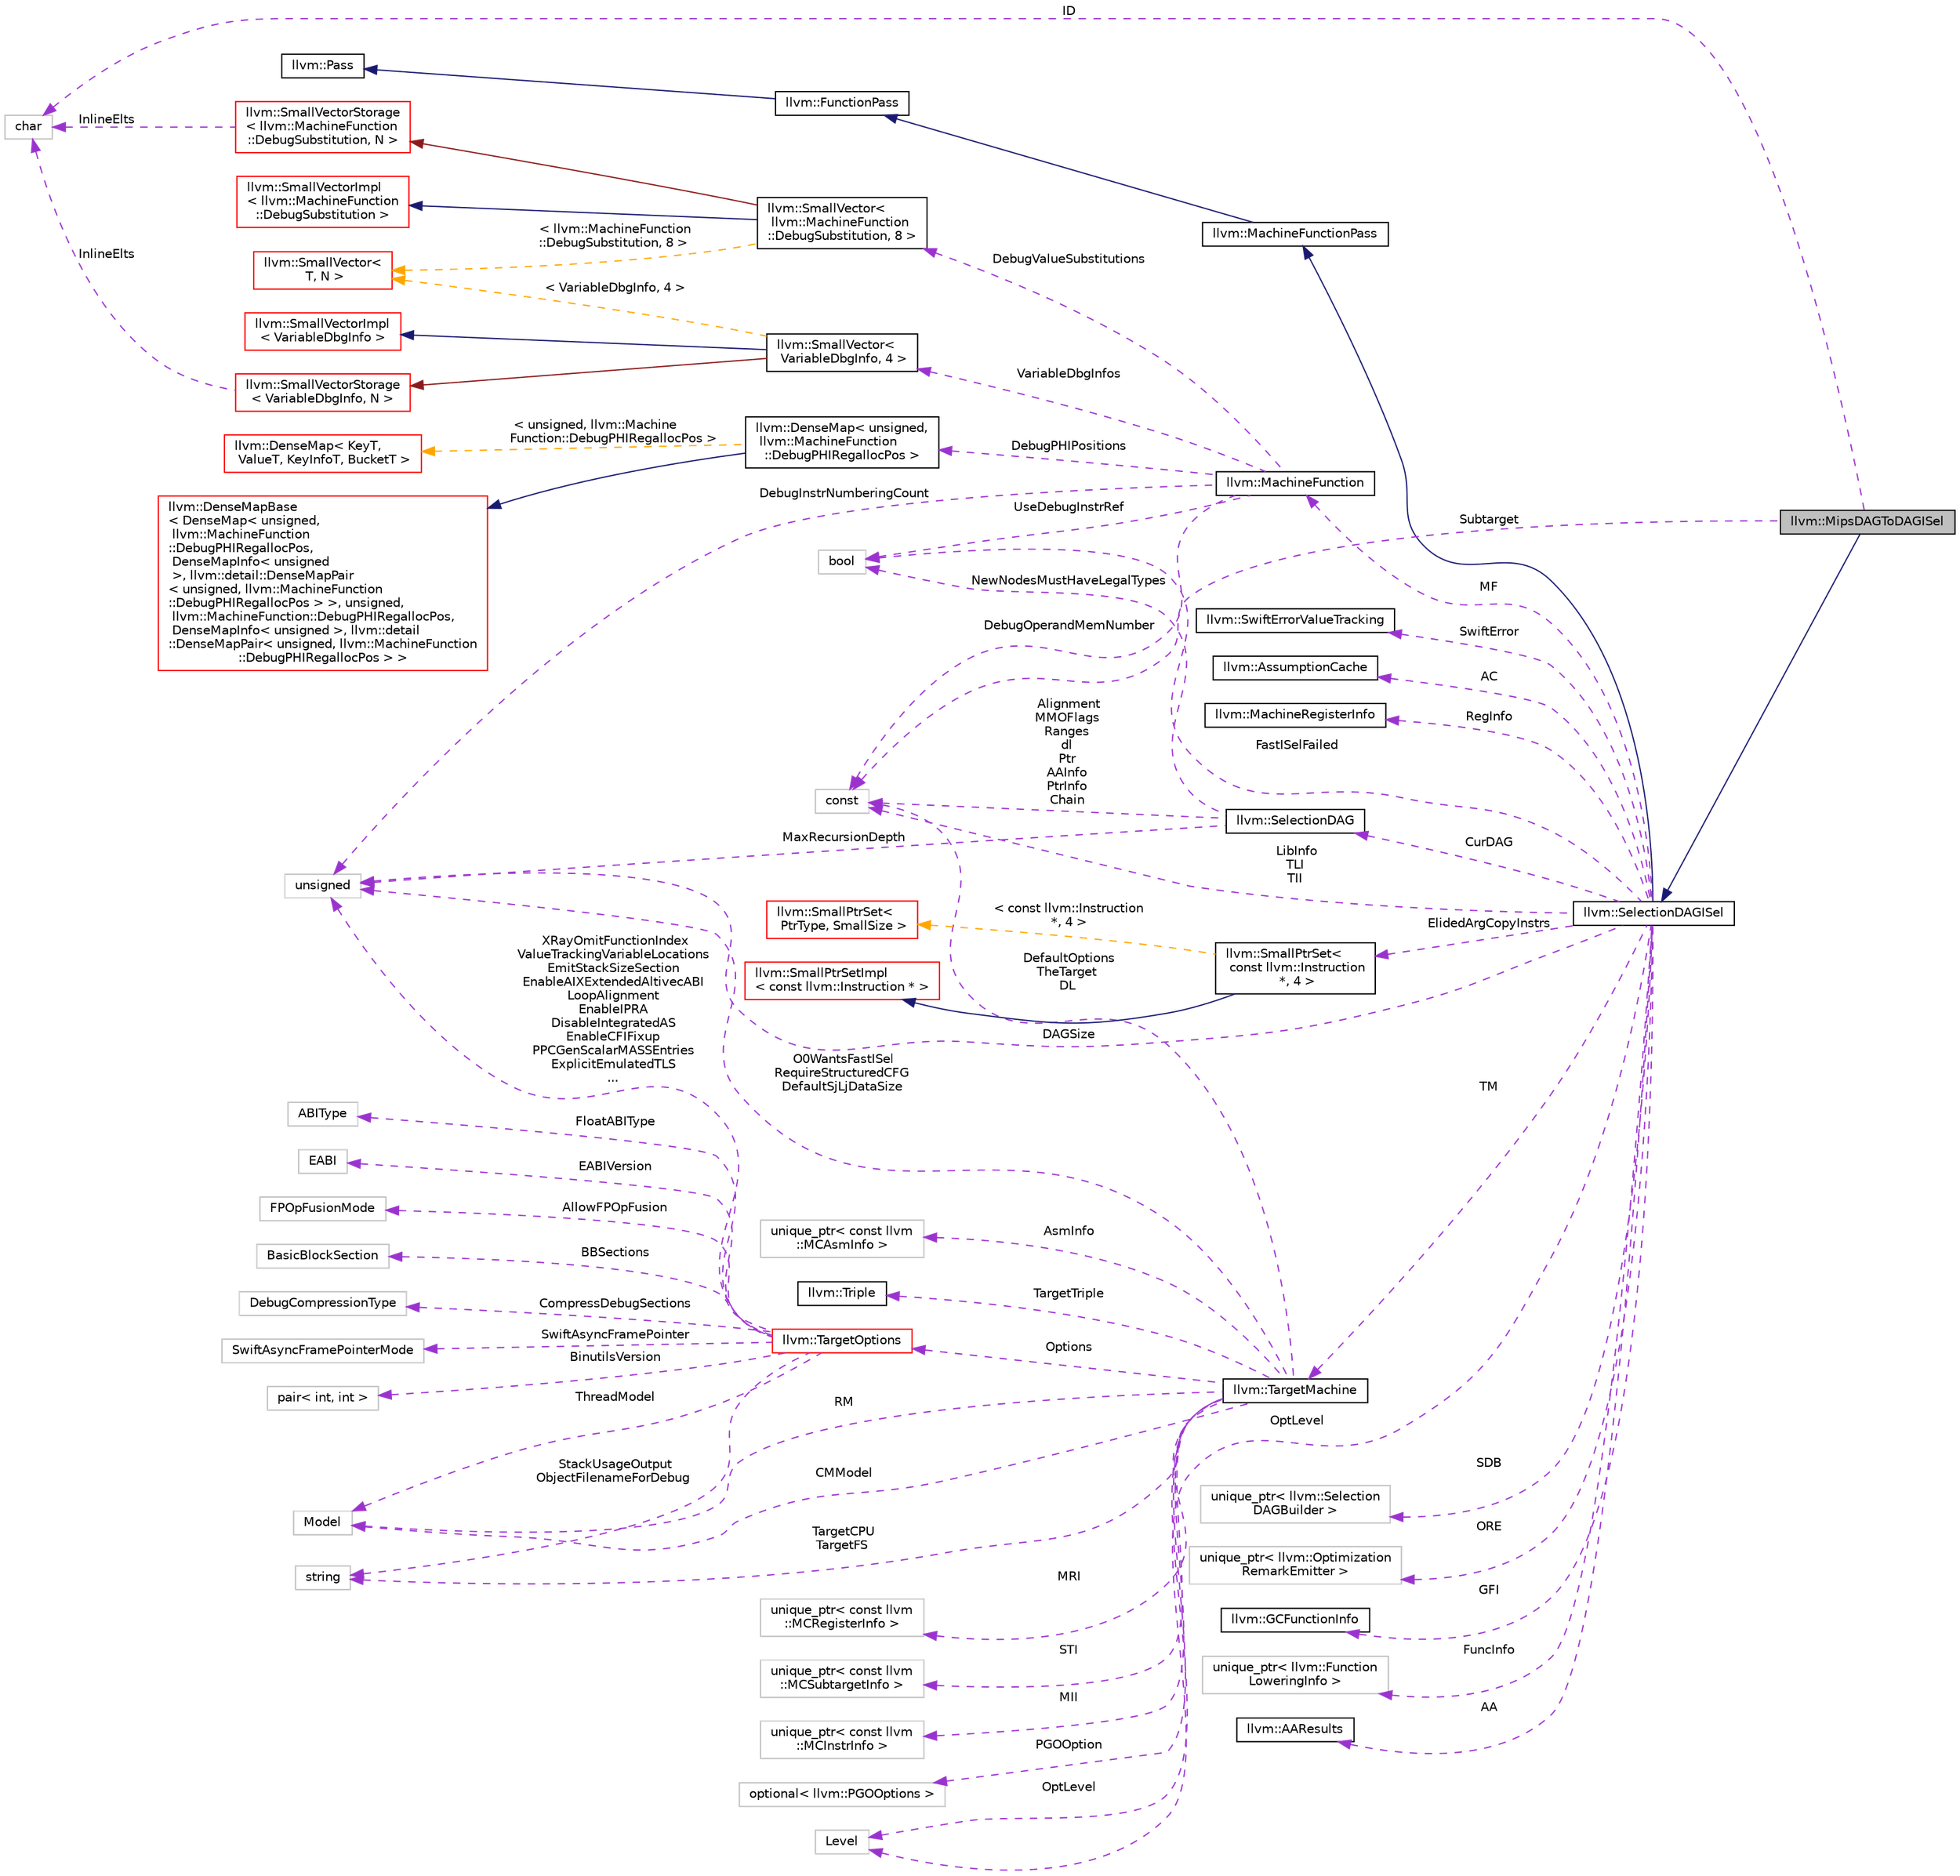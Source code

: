 digraph "llvm::MipsDAGToDAGISel"
{
 // LATEX_PDF_SIZE
  bgcolor="transparent";
  edge [fontname="Helvetica",fontsize="10",labelfontname="Helvetica",labelfontsize="10"];
  node [fontname="Helvetica",fontsize="10",shape=record];
  rankdir="LR";
  Node1 [label="llvm::MipsDAGToDAGISel",height=0.2,width=0.4,color="black", fillcolor="grey75", style="filled", fontcolor="black",tooltip=" "];
  Node2 -> Node1 [dir="back",color="midnightblue",fontsize="10",style="solid",fontname="Helvetica"];
  Node2 [label="llvm::SelectionDAGISel",height=0.2,width=0.4,color="black",URL="$classllvm_1_1SelectionDAGISel.html",tooltip="SelectionDAGISel - This is the common base class used for SelectionDAG-based pattern-matching instruc..."];
  Node3 -> Node2 [dir="back",color="midnightblue",fontsize="10",style="solid",fontname="Helvetica"];
  Node3 [label="llvm::MachineFunctionPass",height=0.2,width=0.4,color="black",URL="$classllvm_1_1MachineFunctionPass.html",tooltip="MachineFunctionPass - This class adapts the FunctionPass interface to allow convenient creation of pa..."];
  Node4 -> Node3 [dir="back",color="midnightblue",fontsize="10",style="solid",fontname="Helvetica"];
  Node4 [label="llvm::FunctionPass",height=0.2,width=0.4,color="black",URL="$classllvm_1_1FunctionPass.html",tooltip="FunctionPass class - This class is used to implement most global optimizations."];
  Node5 -> Node4 [dir="back",color="midnightblue",fontsize="10",style="solid",fontname="Helvetica"];
  Node5 [label="llvm::Pass",height=0.2,width=0.4,color="black",URL="$classllvm_1_1Pass.html",tooltip="Pass interface - Implemented by all 'passes'."];
  Node6 -> Node2 [dir="back",color="darkorchid3",fontsize="10",style="dashed",label=" SwiftError" ,fontname="Helvetica"];
  Node6 [label="llvm::SwiftErrorValueTracking",height=0.2,width=0.4,color="black",URL="$classllvm_1_1SwiftErrorValueTracking.html",tooltip=" "];
  Node7 -> Node2 [dir="back",color="darkorchid3",fontsize="10",style="dashed",label=" AC" ,fontname="Helvetica"];
  Node7 [label="llvm::AssumptionCache",height=0.2,width=0.4,color="black",URL="$classllvm_1_1AssumptionCache.html",tooltip="A cache of @llvm.assume calls within a function."];
  Node8 -> Node2 [dir="back",color="darkorchid3",fontsize="10",style="dashed",label=" MF" ,fontname="Helvetica"];
  Node8 [label="llvm::MachineFunction",height=0.2,width=0.4,color="black",URL="$classllvm_1_1MachineFunction.html",tooltip=" "];
  Node9 -> Node8 [dir="back",color="darkorchid3",fontsize="10",style="dashed",label=" DebugValueSubstitutions" ,fontname="Helvetica"];
  Node9 [label="llvm::SmallVector\<\l llvm::MachineFunction\l::DebugSubstitution, 8 \>",height=0.2,width=0.4,color="black",URL="$classllvm_1_1SmallVector.html",tooltip=" "];
  Node10 -> Node9 [dir="back",color="midnightblue",fontsize="10",style="solid",fontname="Helvetica"];
  Node10 [label="llvm::SmallVectorImpl\l\< llvm::MachineFunction\l::DebugSubstitution \>",height=0.2,width=0.4,color="red",URL="$classllvm_1_1SmallVectorImpl.html",tooltip=" "];
  Node12 -> Node9 [dir="back",color="firebrick4",fontsize="10",style="solid",fontname="Helvetica"];
  Node12 [label="llvm::SmallVectorStorage\l\< llvm::MachineFunction\l::DebugSubstitution, N \>",height=0.2,width=0.4,color="red",URL="$structllvm_1_1SmallVectorStorage.html",tooltip=" "];
  Node13 -> Node12 [dir="back",color="darkorchid3",fontsize="10",style="dashed",label=" InlineElts" ,fontname="Helvetica"];
  Node13 [label="char",height=0.2,width=0.4,color="grey75",tooltip=" "];
  Node15 -> Node9 [dir="back",color="orange",fontsize="10",style="dashed",label=" \< llvm::MachineFunction\l::DebugSubstitution, 8 \>" ,fontname="Helvetica"];
  Node15 [label="llvm::SmallVector\<\l T, N \>",height=0.2,width=0.4,color="red",URL="$classllvm_1_1SmallVector.html",tooltip="This is a 'vector' (really, a variable-sized array), optimized for the case when the array is small."];
  Node17 -> Node8 [dir="back",color="darkorchid3",fontsize="10",style="dashed",label=" DebugPHIPositions" ,fontname="Helvetica"];
  Node17 [label="llvm::DenseMap\< unsigned,\l llvm::MachineFunction\l::DebugPHIRegallocPos \>",height=0.2,width=0.4,color="black",URL="$classllvm_1_1DenseMap.html",tooltip=" "];
  Node18 -> Node17 [dir="back",color="midnightblue",fontsize="10",style="solid",fontname="Helvetica"];
  Node18 [label="llvm::DenseMapBase\l\< DenseMap\< unsigned,\l llvm::MachineFunction\l::DebugPHIRegallocPos,\l DenseMapInfo\< unsigned\l \>, llvm::detail::DenseMapPair\l\< unsigned, llvm::MachineFunction\l::DebugPHIRegallocPos \> \>, unsigned,\l llvm::MachineFunction::DebugPHIRegallocPos,\l DenseMapInfo\< unsigned \>, llvm::detail\l::DenseMapPair\< unsigned, llvm::MachineFunction\l::DebugPHIRegallocPos \> \>",height=0.2,width=0.4,color="red",URL="$classllvm_1_1DenseMapBase.html",tooltip=" "];
  Node21 -> Node17 [dir="back",color="orange",fontsize="10",style="dashed",label=" \< unsigned, llvm::Machine\lFunction::DebugPHIRegallocPos \>" ,fontname="Helvetica"];
  Node21 [label="llvm::DenseMap\< KeyT,\l ValueT, KeyInfoT, BucketT \>",height=0.2,width=0.4,color="red",URL="$classllvm_1_1DenseMap.html",tooltip=" "];
  Node23 -> Node8 [dir="back",color="darkorchid3",fontsize="10",style="dashed",label=" UseDebugInstrRef" ,fontname="Helvetica"];
  Node23 [label="bool",height=0.2,width=0.4,color="grey75",tooltip=" "];
  Node24 -> Node8 [dir="back",color="darkorchid3",fontsize="10",style="dashed",label=" DebugOperandMemNumber" ,fontname="Helvetica"];
  Node24 [label="const",height=0.2,width=0.4,color="grey75",tooltip=" "];
  Node25 -> Node8 [dir="back",color="darkorchid3",fontsize="10",style="dashed",label=" DebugInstrNumberingCount" ,fontname="Helvetica"];
  Node25 [label="unsigned",height=0.2,width=0.4,color="grey75",tooltip=" "];
  Node26 -> Node8 [dir="back",color="darkorchid3",fontsize="10",style="dashed",label=" VariableDbgInfos" ,fontname="Helvetica"];
  Node26 [label="llvm::SmallVector\<\l VariableDbgInfo, 4 \>",height=0.2,width=0.4,color="black",URL="$classllvm_1_1SmallVector.html",tooltip=" "];
  Node27 -> Node26 [dir="back",color="midnightblue",fontsize="10",style="solid",fontname="Helvetica"];
  Node27 [label="llvm::SmallVectorImpl\l\< VariableDbgInfo \>",height=0.2,width=0.4,color="red",URL="$classllvm_1_1SmallVectorImpl.html",tooltip=" "];
  Node28 -> Node26 [dir="back",color="firebrick4",fontsize="10",style="solid",fontname="Helvetica"];
  Node28 [label="llvm::SmallVectorStorage\l\< VariableDbgInfo, N \>",height=0.2,width=0.4,color="red",URL="$structllvm_1_1SmallVectorStorage.html",tooltip=" "];
  Node13 -> Node28 [dir="back",color="darkorchid3",fontsize="10",style="dashed",label=" InlineElts" ,fontname="Helvetica"];
  Node15 -> Node26 [dir="back",color="orange",fontsize="10",style="dashed",label=" \< VariableDbgInfo, 4 \>" ,fontname="Helvetica"];
  Node29 -> Node2 [dir="back",color="darkorchid3",fontsize="10",style="dashed",label=" SDB" ,fontname="Helvetica"];
  Node29 [label="unique_ptr\< llvm::Selection\lDAGBuilder \>",height=0.2,width=0.4,color="grey75",tooltip=" "];
  Node30 -> Node2 [dir="back",color="darkorchid3",fontsize="10",style="dashed",label=" ORE" ,fontname="Helvetica"];
  Node30 [label="unique_ptr\< llvm::Optimization\lRemarkEmitter \>",height=0.2,width=0.4,color="grey75",tooltip=" "];
  Node31 -> Node2 [dir="back",color="darkorchid3",fontsize="10",style="dashed",label=" GFI" ,fontname="Helvetica"];
  Node31 [label="llvm::GCFunctionInfo",height=0.2,width=0.4,color="black",URL="$classllvm_1_1GCFunctionInfo.html",tooltip="Garbage collection metadata for a single function."];
  Node32 -> Node2 [dir="back",color="darkorchid3",fontsize="10",style="dashed",label=" CurDAG" ,fontname="Helvetica"];
  Node32 [label="llvm::SelectionDAG",height=0.2,width=0.4,color="black",URL="$classllvm_1_1SelectionDAG.html",tooltip="This is used to represent a portion of an LLVM function in a low-level Data Dependence DAG representa..."];
  Node23 -> Node32 [dir="back",color="darkorchid3",fontsize="10",style="dashed",label=" NewNodesMustHaveLegalTypes" ,fontname="Helvetica"];
  Node24 -> Node32 [dir="back",color="darkorchid3",fontsize="10",style="dashed",label=" Alignment\nMMOFlags\nRanges\ndl\nPtr\nAAInfo\nPtrInfo\nChain" ,fontname="Helvetica"];
  Node25 -> Node32 [dir="back",color="darkorchid3",fontsize="10",style="dashed",label=" MaxRecursionDepth" ,fontname="Helvetica"];
  Node33 -> Node2 [dir="back",color="darkorchid3",fontsize="10",style="dashed",label=" TM" ,fontname="Helvetica"];
  Node33 [label="llvm::TargetMachine",height=0.2,width=0.4,color="black",URL="$classllvm_1_1TargetMachine.html",tooltip="Primary interface to the complete machine description for the target machine."];
  Node34 -> Node33 [dir="back",color="darkorchid3",fontsize="10",style="dashed",label=" Options" ,fontname="Helvetica"];
  Node34 [label="llvm::TargetOptions",height=0.2,width=0.4,color="red",URL="$classllvm_1_1TargetOptions.html",tooltip=" "];
  Node35 -> Node34 [dir="back",color="darkorchid3",fontsize="10",style="dashed",label=" SwiftAsyncFramePointer" ,fontname="Helvetica"];
  Node35 [label="SwiftAsyncFramePointerMode",height=0.2,width=0.4,color="grey75",tooltip=" "];
  Node36 -> Node34 [dir="back",color="darkorchid3",fontsize="10",style="dashed",label=" BinutilsVersion" ,fontname="Helvetica"];
  Node36 [label="pair\< int, int \>",height=0.2,width=0.4,color="grey75",tooltip=" "];
  Node37 -> Node34 [dir="back",color="darkorchid3",fontsize="10",style="dashed",label=" FloatABIType" ,fontname="Helvetica"];
  Node37 [label="ABIType",height=0.2,width=0.4,color="grey75",tooltip=" "];
  Node38 -> Node34 [dir="back",color="darkorchid3",fontsize="10",style="dashed",label=" EABIVersion" ,fontname="Helvetica"];
  Node38 [label="EABI",height=0.2,width=0.4,color="grey75",tooltip=" "];
  Node39 -> Node34 [dir="back",color="darkorchid3",fontsize="10",style="dashed",label=" ThreadModel" ,fontname="Helvetica"];
  Node39 [label="Model",height=0.2,width=0.4,color="grey75",tooltip=" "];
  Node40 -> Node34 [dir="back",color="darkorchid3",fontsize="10",style="dashed",label=" AllowFPOpFusion" ,fontname="Helvetica"];
  Node40 [label="FPOpFusionMode",height=0.2,width=0.4,color="grey75",tooltip=" "];
  Node41 -> Node34 [dir="back",color="darkorchid3",fontsize="10",style="dashed",label=" BBSections" ,fontname="Helvetica"];
  Node41 [label="BasicBlockSection",height=0.2,width=0.4,color="grey75",tooltip=" "];
  Node42 -> Node34 [dir="back",color="darkorchid3",fontsize="10",style="dashed",label=" CompressDebugSections" ,fontname="Helvetica"];
  Node42 [label="DebugCompressionType",height=0.2,width=0.4,color="grey75",tooltip=" "];
  Node50 -> Node34 [dir="back",color="darkorchid3",fontsize="10",style="dashed",label=" StackUsageOutput\nObjectFilenameForDebug" ,fontname="Helvetica"];
  Node50 [label="string",height=0.2,width=0.4,color="grey75",tooltip=" "];
  Node25 -> Node34 [dir="back",color="darkorchid3",fontsize="10",style="dashed",label=" XRayOmitFunctionIndex\nValueTrackingVariableLocations\nEmitStackSizeSection\nEnableAIXExtendedAltivecABI\nLoopAlignment\nEnableIPRA\nDisableIntegratedAS\nEnableCFIFixup\nPPCGenScalarMASSEntries\nExplicitEmulatedTLS\n..." ,fontname="Helvetica"];
  Node55 -> Node33 [dir="back",color="darkorchid3",fontsize="10",style="dashed",label=" MRI" ,fontname="Helvetica"];
  Node55 [label="unique_ptr\< const llvm\l::MCRegisterInfo \>",height=0.2,width=0.4,color="grey75",tooltip=" "];
  Node56 -> Node33 [dir="back",color="darkorchid3",fontsize="10",style="dashed",label=" STI" ,fontname="Helvetica"];
  Node56 [label="unique_ptr\< const llvm\l::MCSubtargetInfo \>",height=0.2,width=0.4,color="grey75",tooltip=" "];
  Node57 -> Node33 [dir="back",color="darkorchid3",fontsize="10",style="dashed",label=" MII" ,fontname="Helvetica"];
  Node57 [label="unique_ptr\< const llvm\l::MCInstrInfo \>",height=0.2,width=0.4,color="grey75",tooltip=" "];
  Node39 -> Node33 [dir="back",color="darkorchid3",fontsize="10",style="dashed",label=" RM" ,fontname="Helvetica"];
  Node58 -> Node33 [dir="back",color="darkorchid3",fontsize="10",style="dashed",label=" PGOOption" ,fontname="Helvetica"];
  Node58 [label="optional\< llvm::PGOOptions \>",height=0.2,width=0.4,color="grey75",tooltip=" "];
  Node59 -> Node33 [dir="back",color="darkorchid3",fontsize="10",style="dashed",label=" OptLevel" ,fontname="Helvetica"];
  Node59 [label="Level",height=0.2,width=0.4,color="grey75",tooltip=" "];
  Node50 -> Node33 [dir="back",color="darkorchid3",fontsize="10",style="dashed",label=" TargetCPU\nTargetFS" ,fontname="Helvetica"];
  Node60 -> Node33 [dir="back",color="darkorchid3",fontsize="10",style="dashed",label=" AsmInfo" ,fontname="Helvetica"];
  Node60 [label="unique_ptr\< const llvm\l::MCAsmInfo \>",height=0.2,width=0.4,color="grey75",tooltip=" "];
  Node39 -> Node33 [dir="back",color="darkorchid3",fontsize="10",style="dashed",label=" CMModel" ,fontname="Helvetica"];
  Node61 -> Node33 [dir="back",color="darkorchid3",fontsize="10",style="dashed",label=" TargetTriple" ,fontname="Helvetica"];
  Node61 [label="llvm::Triple",height=0.2,width=0.4,color="black",URL="$classllvm_1_1Triple.html",tooltip="Triple - Helper class for working with autoconf configuration names."];
  Node25 -> Node33 [dir="back",color="darkorchid3",fontsize="10",style="dashed",label=" O0WantsFastISel\nRequireStructuredCFG\nDefaultSjLjDataSize" ,fontname="Helvetica"];
  Node24 -> Node33 [dir="back",color="darkorchid3",fontsize="10",style="dashed",label=" DefaultOptions\nTheTarget\nDL" ,fontname="Helvetica"];
  Node62 -> Node2 [dir="back",color="darkorchid3",fontsize="10",style="dashed",label=" FuncInfo" ,fontname="Helvetica"];
  Node62 [label="unique_ptr\< llvm::Function\lLoweringInfo \>",height=0.2,width=0.4,color="grey75",tooltip=" "];
  Node63 -> Node2 [dir="back",color="darkorchid3",fontsize="10",style="dashed",label=" AA" ,fontname="Helvetica"];
  Node63 [label="llvm::AAResults",height=0.2,width=0.4,color="black",URL="$classllvm_1_1AAResults.html",tooltip=" "];
  Node59 -> Node2 [dir="back",color="darkorchid3",fontsize="10",style="dashed",label=" OptLevel" ,fontname="Helvetica"];
  Node23 -> Node2 [dir="back",color="darkorchid3",fontsize="10",style="dashed",label=" FastISelFailed" ,fontname="Helvetica"];
  Node64 -> Node2 [dir="back",color="darkorchid3",fontsize="10",style="dashed",label=" RegInfo" ,fontname="Helvetica"];
  Node64 [label="llvm::MachineRegisterInfo",height=0.2,width=0.4,color="black",URL="$classllvm_1_1MachineRegisterInfo.html",tooltip="MachineRegisterInfo - Keep track of information for virtual and physical registers,..."];
  Node65 -> Node2 [dir="back",color="darkorchid3",fontsize="10",style="dashed",label=" ElidedArgCopyInstrs" ,fontname="Helvetica"];
  Node65 [label="llvm::SmallPtrSet\<\l const llvm::Instruction\l *, 4 \>",height=0.2,width=0.4,color="black",URL="$classllvm_1_1SmallPtrSet.html",tooltip=" "];
  Node66 -> Node65 [dir="back",color="midnightblue",fontsize="10",style="solid",fontname="Helvetica"];
  Node66 [label="llvm::SmallPtrSetImpl\l\< const llvm::Instruction * \>",height=0.2,width=0.4,color="red",URL="$classllvm_1_1SmallPtrSetImpl.html",tooltip=" "];
  Node69 -> Node65 [dir="back",color="orange",fontsize="10",style="dashed",label=" \< const llvm::Instruction\l *, 4 \>" ,fontname="Helvetica"];
  Node69 [label="llvm::SmallPtrSet\<\l PtrType, SmallSize \>",height=0.2,width=0.4,color="red",URL="$classllvm_1_1SmallPtrSet.html",tooltip="SmallPtrSet - This class implements a set which is optimized for holding SmallSize or less elements."];
  Node25 -> Node2 [dir="back",color="darkorchid3",fontsize="10",style="dashed",label=" DAGSize" ,fontname="Helvetica"];
  Node24 -> Node2 [dir="back",color="darkorchid3",fontsize="10",style="dashed",label=" LibInfo\nTLI\nTII" ,fontname="Helvetica"];
  Node13 -> Node1 [dir="back",color="darkorchid3",fontsize="10",style="dashed",label=" ID" ,fontname="Helvetica"];
  Node24 -> Node1 [dir="back",color="darkorchid3",fontsize="10",style="dashed",label=" Subtarget" ,fontname="Helvetica"];
}
